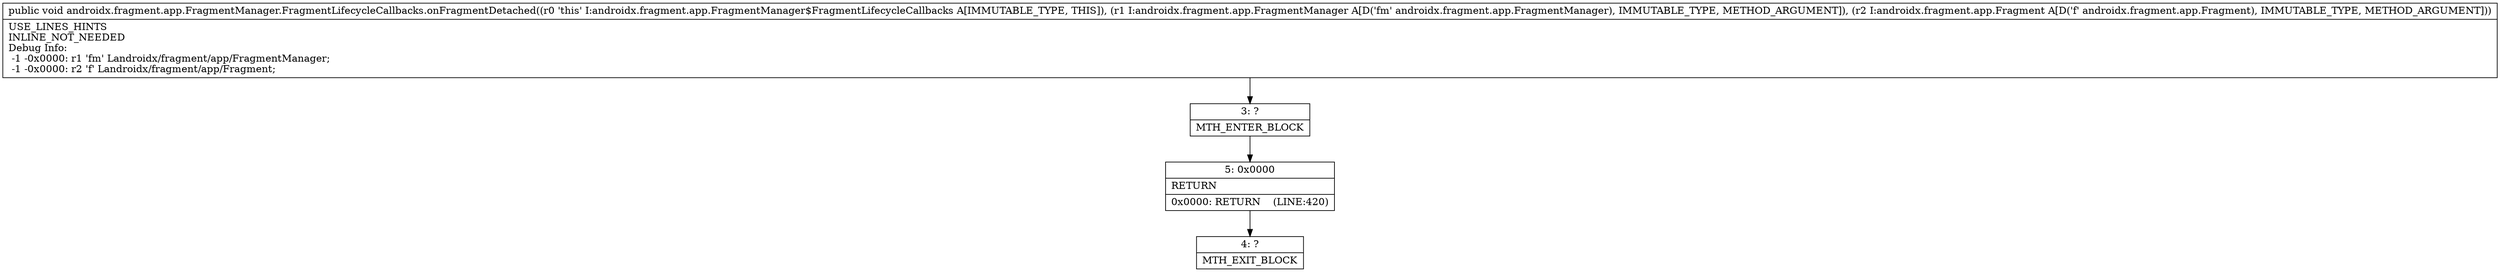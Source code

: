 digraph "CFG forandroidx.fragment.app.FragmentManager.FragmentLifecycleCallbacks.onFragmentDetached(Landroidx\/fragment\/app\/FragmentManager;Landroidx\/fragment\/app\/Fragment;)V" {
Node_3 [shape=record,label="{3\:\ ?|MTH_ENTER_BLOCK\l}"];
Node_5 [shape=record,label="{5\:\ 0x0000|RETURN\l|0x0000: RETURN    (LINE:420)\l}"];
Node_4 [shape=record,label="{4\:\ ?|MTH_EXIT_BLOCK\l}"];
MethodNode[shape=record,label="{public void androidx.fragment.app.FragmentManager.FragmentLifecycleCallbacks.onFragmentDetached((r0 'this' I:androidx.fragment.app.FragmentManager$FragmentLifecycleCallbacks A[IMMUTABLE_TYPE, THIS]), (r1 I:androidx.fragment.app.FragmentManager A[D('fm' androidx.fragment.app.FragmentManager), IMMUTABLE_TYPE, METHOD_ARGUMENT]), (r2 I:androidx.fragment.app.Fragment A[D('f' androidx.fragment.app.Fragment), IMMUTABLE_TYPE, METHOD_ARGUMENT]))  | USE_LINES_HINTS\lINLINE_NOT_NEEDED\lDebug Info:\l  \-1 \-0x0000: r1 'fm' Landroidx\/fragment\/app\/FragmentManager;\l  \-1 \-0x0000: r2 'f' Landroidx\/fragment\/app\/Fragment;\l}"];
MethodNode -> Node_3;Node_3 -> Node_5;
Node_5 -> Node_4;
}


